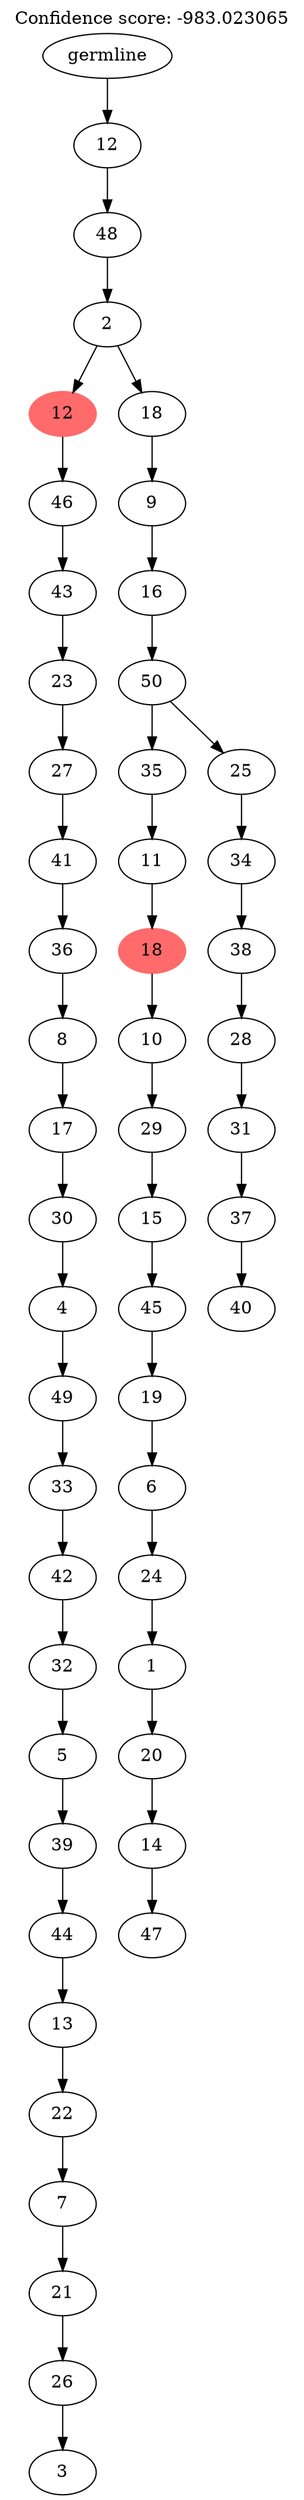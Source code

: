 digraph g {
	"51" -> "52";
	"52" [label="3"];
	"50" -> "51";
	"51" [label="26"];
	"49" -> "50";
	"50" [label="21"];
	"48" -> "49";
	"49" [label="7"];
	"47" -> "48";
	"48" [label="22"];
	"46" -> "47";
	"47" [label="13"];
	"45" -> "46";
	"46" [label="44"];
	"44" -> "45";
	"45" [label="39"];
	"43" -> "44";
	"44" [label="5"];
	"42" -> "43";
	"43" [label="32"];
	"41" -> "42";
	"42" [label="42"];
	"40" -> "41";
	"41" [label="33"];
	"39" -> "40";
	"40" [label="49"];
	"38" -> "39";
	"39" [label="4"];
	"37" -> "38";
	"38" [label="30"];
	"36" -> "37";
	"37" [label="17"];
	"35" -> "36";
	"36" [label="8"];
	"34" -> "35";
	"35" [label="36"];
	"33" -> "34";
	"34" [label="41"];
	"32" -> "33";
	"33" [label="27"];
	"31" -> "32";
	"32" [label="23"];
	"30" -> "31";
	"31" [label="43"];
	"29" -> "30";
	"30" [label="46"];
	"27" -> "28";
	"28" [label="47"];
	"26" -> "27";
	"27" [label="14"];
	"25" -> "26";
	"26" [label="20"];
	"24" -> "25";
	"25" [label="1"];
	"23" -> "24";
	"24" [label="24"];
	"22" -> "23";
	"23" [label="6"];
	"21" -> "22";
	"22" [label="19"];
	"20" -> "21";
	"21" [label="45"];
	"19" -> "20";
	"20" [label="15"];
	"18" -> "19";
	"19" [label="29"];
	"17" -> "18";
	"18" [label="10"];
	"16" -> "17";
	"17" [color=indianred1, style=filled, label="18"];
	"15" -> "16";
	"16" [label="11"];
	"13" -> "14";
	"14" [label="40"];
	"12" -> "13";
	"13" [label="37"];
	"11" -> "12";
	"12" [label="31"];
	"10" -> "11";
	"11" [label="28"];
	"9" -> "10";
	"10" [label="38"];
	"8" -> "9";
	"9" [label="34"];
	"7" -> "8";
	"8" [label="25"];
	"7" -> "15";
	"15" [label="35"];
	"6" -> "7";
	"7" [label="50"];
	"5" -> "6";
	"6" [label="16"];
	"4" -> "5";
	"5" [label="9"];
	"3" -> "4";
	"4" [label="18"];
	"3" -> "29";
	"29" [color=indianred1, style=filled, label="12"];
	"2" -> "3";
	"3" [label="2"];
	"1" -> "2";
	"2" [label="48"];
	"0" -> "1";
	"1" [label="12"];
	"0" [label="germline"];
	labelloc="t";
	label="Confidence score: -983.023065";
}
